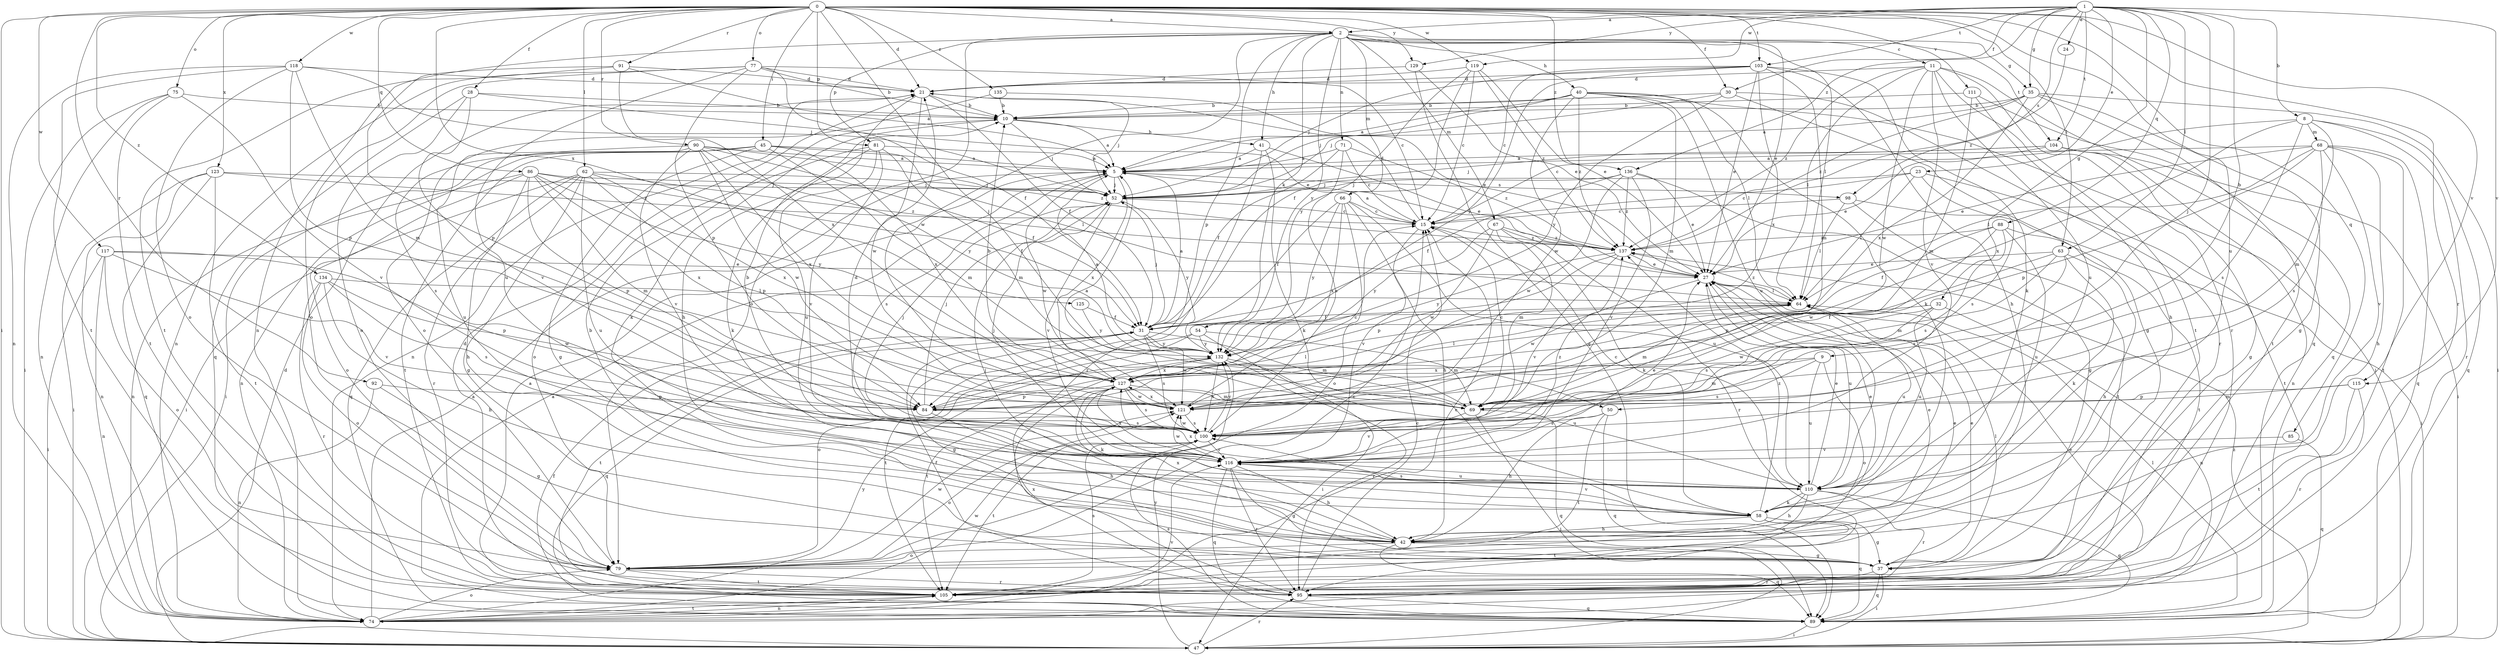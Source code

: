 strict digraph  {
0;
1;
2;
5;
8;
9;
10;
11;
15;
21;
23;
24;
27;
28;
30;
31;
32;
35;
37;
40;
41;
42;
45;
47;
50;
52;
54;
58;
62;
63;
64;
66;
67;
68;
69;
71;
74;
75;
77;
79;
81;
84;
85;
86;
88;
89;
90;
91;
92;
95;
98;
100;
103;
104;
105;
110;
111;
115;
116;
117;
118;
119;
121;
123;
125;
127;
129;
132;
134;
135;
136;
137;
0 -> 2  [label=a];
0 -> 21  [label=d];
0 -> 28  [label=f];
0 -> 30  [label=f];
0 -> 45  [label=i];
0 -> 47  [label=i];
0 -> 50  [label=j];
0 -> 62  [label=l];
0 -> 63  [label=l];
0 -> 75  [label=o];
0 -> 77  [label=o];
0 -> 81  [label=p];
0 -> 85  [label=q];
0 -> 86  [label=q];
0 -> 90  [label=r];
0 -> 91  [label=r];
0 -> 92  [label=r];
0 -> 95  [label=r];
0 -> 103  [label=t];
0 -> 110  [label=u];
0 -> 111  [label=v];
0 -> 115  [label=v];
0 -> 117  [label=w];
0 -> 118  [label=w];
0 -> 119  [label=w];
0 -> 123  [label=x];
0 -> 125  [label=x];
0 -> 129  [label=y];
0 -> 134  [label=z];
0 -> 135  [label=z];
0 -> 136  [label=z];
1 -> 2  [label=a];
1 -> 8  [label=b];
1 -> 9  [label=b];
1 -> 23  [label=e];
1 -> 24  [label=e];
1 -> 30  [label=f];
1 -> 32  [label=g];
1 -> 35  [label=g];
1 -> 50  [label=j];
1 -> 63  [label=l];
1 -> 88  [label=q];
1 -> 98  [label=s];
1 -> 103  [label=t];
1 -> 104  [label=t];
1 -> 115  [label=v];
1 -> 119  [label=w];
1 -> 129  [label=y];
1 -> 136  [label=z];
2 -> 11  [label=c];
2 -> 27  [label=e];
2 -> 35  [label=g];
2 -> 40  [label=h];
2 -> 41  [label=h];
2 -> 54  [label=k];
2 -> 64  [label=l];
2 -> 66  [label=m];
2 -> 67  [label=m];
2 -> 71  [label=n];
2 -> 74  [label=n];
2 -> 79  [label=o];
2 -> 81  [label=p];
2 -> 84  [label=p];
2 -> 104  [label=t];
2 -> 121  [label=w];
2 -> 132  [label=y];
5 -> 52  [label=j];
5 -> 98  [label=s];
5 -> 100  [label=s];
5 -> 121  [label=w];
5 -> 127  [label=x];
8 -> 15  [label=c];
8 -> 68  [label=m];
8 -> 69  [label=m];
8 -> 89  [label=q];
8 -> 95  [label=r];
8 -> 100  [label=s];
8 -> 127  [label=x];
9 -> 69  [label=m];
9 -> 79  [label=o];
9 -> 100  [label=s];
9 -> 110  [label=u];
9 -> 127  [label=x];
10 -> 5  [label=a];
10 -> 41  [label=h];
10 -> 52  [label=j];
10 -> 58  [label=k];
11 -> 21  [label=d];
11 -> 64  [label=l];
11 -> 89  [label=q];
11 -> 95  [label=r];
11 -> 105  [label=t];
11 -> 110  [label=u];
11 -> 116  [label=v];
11 -> 121  [label=w];
11 -> 137  [label=z];
15 -> 5  [label=a];
15 -> 21  [label=d];
15 -> 116  [label=v];
15 -> 137  [label=z];
21 -> 10  [label=b];
21 -> 31  [label=f];
21 -> 42  [label=h];
21 -> 52  [label=j];
21 -> 74  [label=n];
21 -> 121  [label=w];
23 -> 15  [label=c];
23 -> 52  [label=j];
23 -> 64  [label=l];
23 -> 100  [label=s];
23 -> 105  [label=t];
24 -> 137  [label=z];
27 -> 64  [label=l];
27 -> 110  [label=u];
27 -> 121  [label=w];
28 -> 10  [label=b];
28 -> 27  [label=e];
28 -> 79  [label=o];
28 -> 89  [label=q];
28 -> 116  [label=v];
30 -> 10  [label=b];
30 -> 37  [label=g];
30 -> 52  [label=j];
30 -> 95  [label=r];
30 -> 132  [label=y];
31 -> 5  [label=a];
31 -> 37  [label=g];
31 -> 52  [label=j];
31 -> 69  [label=m];
31 -> 89  [label=q];
31 -> 100  [label=s];
31 -> 105  [label=t];
31 -> 121  [label=w];
31 -> 132  [label=y];
32 -> 31  [label=f];
32 -> 74  [label=n];
32 -> 100  [label=s];
32 -> 110  [label=u];
32 -> 121  [label=w];
35 -> 5  [label=a];
35 -> 10  [label=b];
35 -> 37  [label=g];
35 -> 47  [label=i];
35 -> 105  [label=t];
35 -> 127  [label=x];
35 -> 137  [label=z];
37 -> 27  [label=e];
37 -> 47  [label=i];
37 -> 64  [label=l];
37 -> 89  [label=q];
37 -> 95  [label=r];
40 -> 5  [label=a];
40 -> 10  [label=b];
40 -> 47  [label=i];
40 -> 52  [label=j];
40 -> 58  [label=k];
40 -> 64  [label=l];
40 -> 69  [label=m];
40 -> 110  [label=u];
40 -> 121  [label=w];
40 -> 137  [label=z];
41 -> 5  [label=a];
41 -> 27  [label=e];
41 -> 58  [label=k];
41 -> 95  [label=r];
42 -> 10  [label=b];
42 -> 27  [label=e];
42 -> 37  [label=g];
42 -> 52  [label=j];
42 -> 79  [label=o];
42 -> 89  [label=q];
42 -> 127  [label=x];
45 -> 5  [label=a];
45 -> 37  [label=g];
45 -> 47  [label=i];
45 -> 64  [label=l];
45 -> 69  [label=m];
45 -> 74  [label=n];
45 -> 105  [label=t];
45 -> 127  [label=x];
47 -> 21  [label=d];
47 -> 95  [label=r];
47 -> 132  [label=y];
47 -> 137  [label=z];
50 -> 42  [label=h];
50 -> 89  [label=q];
50 -> 100  [label=s];
50 -> 105  [label=t];
52 -> 15  [label=c];
52 -> 116  [label=v];
52 -> 132  [label=y];
54 -> 47  [label=i];
54 -> 69  [label=m];
54 -> 79  [label=o];
54 -> 105  [label=t];
54 -> 132  [label=y];
58 -> 27  [label=e];
58 -> 37  [label=g];
58 -> 42  [label=h];
58 -> 89  [label=q];
58 -> 100  [label=s];
58 -> 105  [label=t];
58 -> 116  [label=v];
58 -> 137  [label=z];
62 -> 37  [label=g];
62 -> 47  [label=i];
62 -> 52  [label=j];
62 -> 84  [label=p];
62 -> 89  [label=q];
62 -> 95  [label=r];
62 -> 110  [label=u];
62 -> 127  [label=x];
62 -> 137  [label=z];
63 -> 27  [label=e];
63 -> 42  [label=h];
63 -> 58  [label=k];
63 -> 69  [label=m];
63 -> 84  [label=p];
63 -> 100  [label=s];
64 -> 31  [label=f];
64 -> 69  [label=m];
64 -> 110  [label=u];
64 -> 137  [label=z];
66 -> 15  [label=c];
66 -> 31  [label=f];
66 -> 42  [label=h];
66 -> 79  [label=o];
66 -> 110  [label=u];
66 -> 127  [label=x];
66 -> 132  [label=y];
67 -> 58  [label=k];
67 -> 69  [label=m];
67 -> 95  [label=r];
67 -> 121  [label=w];
67 -> 132  [label=y];
67 -> 137  [label=z];
68 -> 5  [label=a];
68 -> 27  [label=e];
68 -> 42  [label=h];
68 -> 64  [label=l];
68 -> 84  [label=p];
68 -> 89  [label=q];
68 -> 100  [label=s];
68 -> 105  [label=t];
68 -> 116  [label=v];
69 -> 5  [label=a];
69 -> 15  [label=c];
69 -> 47  [label=i];
69 -> 89  [label=q];
69 -> 116  [label=v];
71 -> 5  [label=a];
71 -> 15  [label=c];
71 -> 31  [label=f];
71 -> 100  [label=s];
71 -> 137  [label=z];
74 -> 5  [label=a];
74 -> 15  [label=c];
74 -> 27  [label=e];
74 -> 79  [label=o];
74 -> 105  [label=t];
74 -> 116  [label=v];
74 -> 121  [label=w];
74 -> 132  [label=y];
75 -> 10  [label=b];
75 -> 47  [label=i];
75 -> 74  [label=n];
75 -> 105  [label=t];
75 -> 116  [label=v];
77 -> 10  [label=b];
77 -> 15  [label=c];
77 -> 21  [label=d];
77 -> 31  [label=f];
77 -> 74  [label=n];
77 -> 79  [label=o];
77 -> 84  [label=p];
77 -> 110  [label=u];
79 -> 15  [label=c];
79 -> 27  [label=e];
79 -> 95  [label=r];
79 -> 105  [label=t];
79 -> 121  [label=w];
81 -> 5  [label=a];
81 -> 58  [label=k];
81 -> 69  [label=m];
81 -> 79  [label=o];
81 -> 110  [label=u];
81 -> 116  [label=v];
84 -> 42  [label=h];
84 -> 52  [label=j];
84 -> 64  [label=l];
84 -> 100  [label=s];
85 -> 89  [label=q];
85 -> 116  [label=v];
86 -> 31  [label=f];
86 -> 42  [label=h];
86 -> 52  [label=j];
86 -> 69  [label=m];
86 -> 74  [label=n];
86 -> 79  [label=o];
86 -> 84  [label=p];
86 -> 127  [label=x];
86 -> 132  [label=y];
88 -> 31  [label=f];
88 -> 100  [label=s];
88 -> 105  [label=t];
88 -> 110  [label=u];
88 -> 121  [label=w];
88 -> 137  [label=z];
89 -> 5  [label=a];
89 -> 31  [label=f];
89 -> 47  [label=i];
89 -> 64  [label=l];
89 -> 100  [label=s];
90 -> 5  [label=a];
90 -> 31  [label=f];
90 -> 100  [label=s];
90 -> 110  [label=u];
90 -> 116  [label=v];
90 -> 121  [label=w];
90 -> 127  [label=x];
90 -> 132  [label=y];
90 -> 137  [label=z];
91 -> 5  [label=a];
91 -> 21  [label=d];
91 -> 84  [label=p];
91 -> 105  [label=t];
91 -> 127  [label=x];
92 -> 37  [label=g];
92 -> 74  [label=n];
92 -> 84  [label=p];
95 -> 15  [label=c];
95 -> 21  [label=d];
95 -> 31  [label=f];
95 -> 89  [label=q];
95 -> 127  [label=x];
98 -> 15  [label=c];
98 -> 47  [label=i];
98 -> 64  [label=l];
98 -> 105  [label=t];
100 -> 10  [label=b];
100 -> 52  [label=j];
100 -> 79  [label=o];
100 -> 105  [label=t];
100 -> 116  [label=v];
100 -> 121  [label=w];
100 -> 132  [label=y];
103 -> 15  [label=c];
103 -> 21  [label=d];
103 -> 27  [label=e];
103 -> 42  [label=h];
103 -> 52  [label=j];
103 -> 58  [label=k];
103 -> 69  [label=m];
103 -> 127  [label=x];
103 -> 132  [label=y];
104 -> 5  [label=a];
104 -> 27  [label=e];
104 -> 37  [label=g];
104 -> 47  [label=i];
104 -> 52  [label=j];
104 -> 74  [label=n];
105 -> 5  [label=a];
105 -> 74  [label=n];
105 -> 100  [label=s];
110 -> 15  [label=c];
110 -> 27  [label=e];
110 -> 42  [label=h];
110 -> 58  [label=k];
110 -> 79  [label=o];
110 -> 89  [label=q];
110 -> 95  [label=r];
110 -> 127  [label=x];
111 -> 10  [label=b];
111 -> 42  [label=h];
111 -> 69  [label=m];
111 -> 89  [label=q];
115 -> 69  [label=m];
115 -> 84  [label=p];
115 -> 95  [label=r];
115 -> 105  [label=t];
116 -> 21  [label=d];
116 -> 27  [label=e];
116 -> 37  [label=g];
116 -> 42  [label=h];
116 -> 52  [label=j];
116 -> 89  [label=q];
116 -> 95  [label=r];
116 -> 110  [label=u];
116 -> 121  [label=w];
116 -> 127  [label=x];
116 -> 137  [label=z];
117 -> 27  [label=e];
117 -> 47  [label=i];
117 -> 74  [label=n];
117 -> 79  [label=o];
117 -> 84  [label=p];
117 -> 116  [label=v];
118 -> 21  [label=d];
118 -> 52  [label=j];
118 -> 69  [label=m];
118 -> 74  [label=n];
118 -> 79  [label=o];
118 -> 84  [label=p];
118 -> 105  [label=t];
119 -> 15  [label=c];
119 -> 21  [label=d];
119 -> 27  [label=e];
119 -> 31  [label=f];
119 -> 132  [label=y];
119 -> 137  [label=z];
121 -> 15  [label=c];
121 -> 100  [label=s];
121 -> 127  [label=x];
123 -> 15  [label=c];
123 -> 47  [label=i];
123 -> 52  [label=j];
123 -> 74  [label=n];
123 -> 89  [label=q];
123 -> 105  [label=t];
125 -> 31  [label=f];
125 -> 132  [label=y];
127 -> 10  [label=b];
127 -> 58  [label=k];
127 -> 64  [label=l];
127 -> 69  [label=m];
127 -> 84  [label=p];
127 -> 100  [label=s];
127 -> 121  [label=w];
129 -> 21  [label=d];
129 -> 27  [label=e];
129 -> 89  [label=q];
132 -> 5  [label=a];
132 -> 95  [label=r];
132 -> 100  [label=s];
132 -> 105  [label=t];
132 -> 110  [label=u];
132 -> 127  [label=x];
134 -> 42  [label=h];
134 -> 64  [label=l];
134 -> 79  [label=o];
134 -> 95  [label=r];
134 -> 100  [label=s];
134 -> 121  [label=w];
135 -> 10  [label=b];
135 -> 27  [label=e];
135 -> 79  [label=o];
136 -> 27  [label=e];
136 -> 31  [label=f];
136 -> 37  [label=g];
136 -> 52  [label=j];
136 -> 116  [label=v];
136 -> 121  [label=w];
136 -> 137  [label=z];
137 -> 27  [label=e];
137 -> 84  [label=p];
137 -> 116  [label=v];
137 -> 132  [label=y];
}
